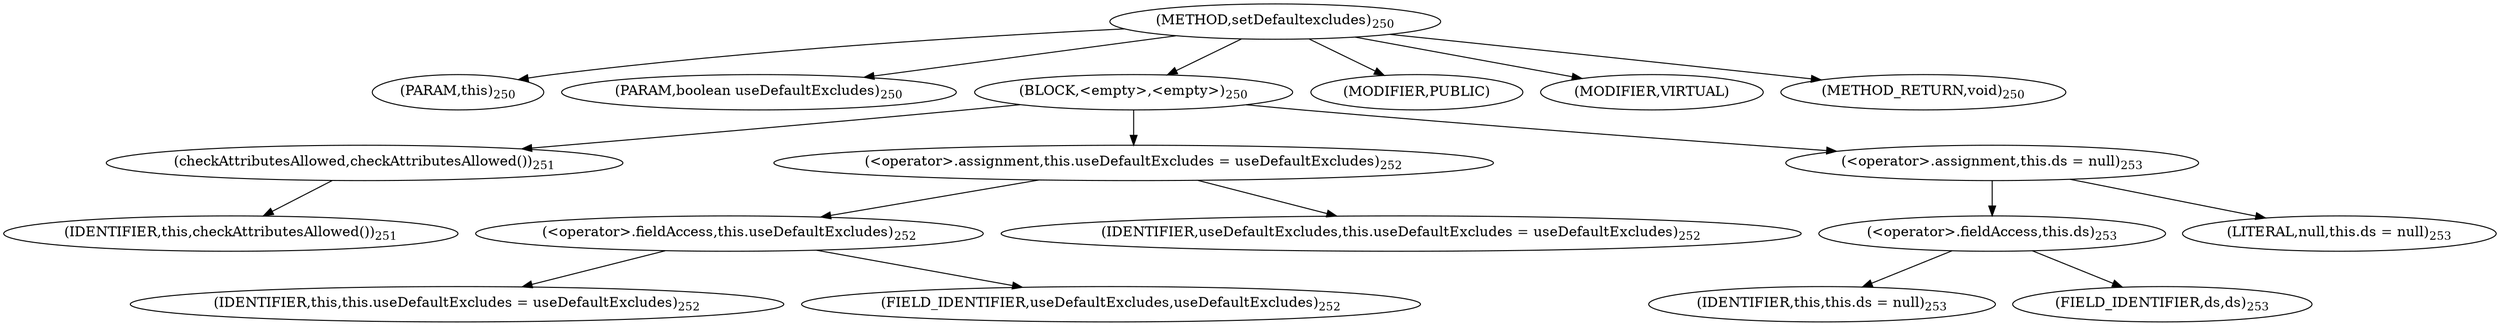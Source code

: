 digraph "setDefaultexcludes" {  
"600" [label = <(METHOD,setDefaultexcludes)<SUB>250</SUB>> ]
"49" [label = <(PARAM,this)<SUB>250</SUB>> ]
"601" [label = <(PARAM,boolean useDefaultExcludes)<SUB>250</SUB>> ]
"602" [label = <(BLOCK,&lt;empty&gt;,&lt;empty&gt;)<SUB>250</SUB>> ]
"603" [label = <(checkAttributesAllowed,checkAttributesAllowed())<SUB>251</SUB>> ]
"48" [label = <(IDENTIFIER,this,checkAttributesAllowed())<SUB>251</SUB>> ]
"604" [label = <(&lt;operator&gt;.assignment,this.useDefaultExcludes = useDefaultExcludes)<SUB>252</SUB>> ]
"605" [label = <(&lt;operator&gt;.fieldAccess,this.useDefaultExcludes)<SUB>252</SUB>> ]
"50" [label = <(IDENTIFIER,this,this.useDefaultExcludes = useDefaultExcludes)<SUB>252</SUB>> ]
"606" [label = <(FIELD_IDENTIFIER,useDefaultExcludes,useDefaultExcludes)<SUB>252</SUB>> ]
"607" [label = <(IDENTIFIER,useDefaultExcludes,this.useDefaultExcludes = useDefaultExcludes)<SUB>252</SUB>> ]
"608" [label = <(&lt;operator&gt;.assignment,this.ds = null)<SUB>253</SUB>> ]
"609" [label = <(&lt;operator&gt;.fieldAccess,this.ds)<SUB>253</SUB>> ]
"610" [label = <(IDENTIFIER,this,this.ds = null)<SUB>253</SUB>> ]
"611" [label = <(FIELD_IDENTIFIER,ds,ds)<SUB>253</SUB>> ]
"612" [label = <(LITERAL,null,this.ds = null)<SUB>253</SUB>> ]
"613" [label = <(MODIFIER,PUBLIC)> ]
"614" [label = <(MODIFIER,VIRTUAL)> ]
"615" [label = <(METHOD_RETURN,void)<SUB>250</SUB>> ]
  "600" -> "49" 
  "600" -> "601" 
  "600" -> "602" 
  "600" -> "613" 
  "600" -> "614" 
  "600" -> "615" 
  "602" -> "603" 
  "602" -> "604" 
  "602" -> "608" 
  "603" -> "48" 
  "604" -> "605" 
  "604" -> "607" 
  "605" -> "50" 
  "605" -> "606" 
  "608" -> "609" 
  "608" -> "612" 
  "609" -> "610" 
  "609" -> "611" 
}
